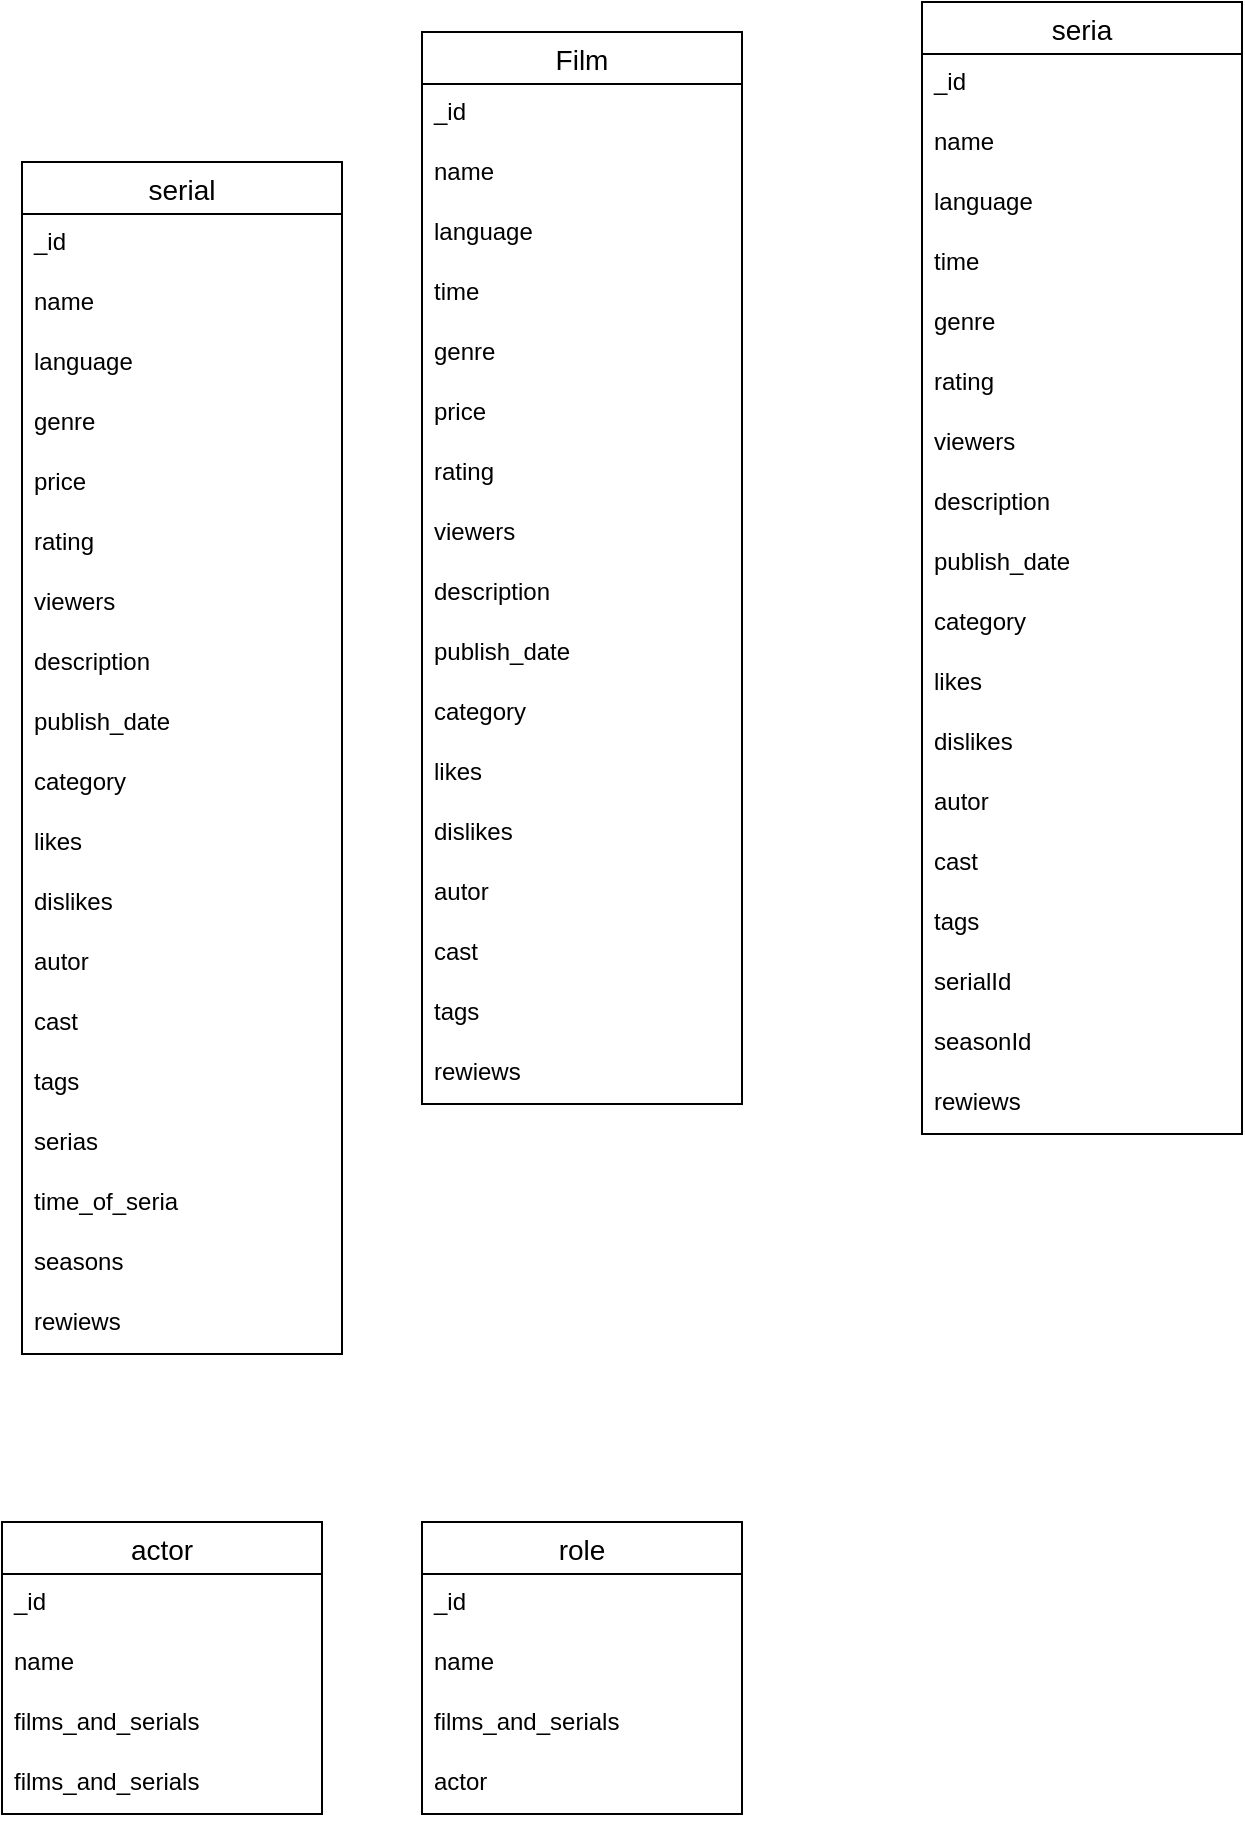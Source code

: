 <mxfile version="14.5.7" type="device"><diagram id="H-5L_pIfN1k9HJKgN9Zg" name="Page-1"><mxGraphModel dx="1673" dy="896" grid="1" gridSize="10" guides="1" tooltips="1" connect="1" arrows="1" fold="1" page="1" pageScale="1" pageWidth="827" pageHeight="1169" math="0" shadow="0"><root><mxCell id="0"/><mxCell id="1" parent="0"/><mxCell id="5pUuBU7aU33TvM7oZf7K-1" value="Film" style="swimlane;fontStyle=0;childLayout=stackLayout;horizontal=1;startSize=26;horizontalStack=0;resizeParent=1;resizeParentMax=0;resizeLast=0;collapsible=1;marginBottom=0;align=center;fontSize=14;" vertex="1" parent="1"><mxGeometry x="240" y="95" width="160" height="536" as="geometry"/></mxCell><mxCell id="5pUuBU7aU33TvM7oZf7K-2" value="_id" style="text;strokeColor=none;fillColor=none;spacingLeft=4;spacingRight=4;overflow=hidden;rotatable=0;points=[[0,0.5],[1,0.5]];portConstraint=eastwest;fontSize=12;" vertex="1" parent="5pUuBU7aU33TvM7oZf7K-1"><mxGeometry y="26" width="160" height="30" as="geometry"/></mxCell><mxCell id="5pUuBU7aU33TvM7oZf7K-3" value="name" style="text;strokeColor=none;fillColor=none;spacingLeft=4;spacingRight=4;overflow=hidden;rotatable=0;points=[[0,0.5],[1,0.5]];portConstraint=eastwest;fontSize=12;" vertex="1" parent="5pUuBU7aU33TvM7oZf7K-1"><mxGeometry y="56" width="160" height="30" as="geometry"/></mxCell><mxCell id="5pUuBU7aU33TvM7oZf7K-4" value="language" style="text;strokeColor=none;fillColor=none;spacingLeft=4;spacingRight=4;overflow=hidden;rotatable=0;points=[[0,0.5],[1,0.5]];portConstraint=eastwest;fontSize=12;" vertex="1" parent="5pUuBU7aU33TvM7oZf7K-1"><mxGeometry y="86" width="160" height="30" as="geometry"/></mxCell><mxCell id="5pUuBU7aU33TvM7oZf7K-5" value="time" style="text;strokeColor=none;fillColor=none;spacingLeft=4;spacingRight=4;overflow=hidden;rotatable=0;points=[[0,0.5],[1,0.5]];portConstraint=eastwest;fontSize=12;" vertex="1" parent="5pUuBU7aU33TvM7oZf7K-1"><mxGeometry y="116" width="160" height="30" as="geometry"/></mxCell><mxCell id="5pUuBU7aU33TvM7oZf7K-6" value="genre" style="text;strokeColor=none;fillColor=none;spacingLeft=4;spacingRight=4;overflow=hidden;rotatable=0;points=[[0,0.5],[1,0.5]];portConstraint=eastwest;fontSize=12;" vertex="1" parent="5pUuBU7aU33TvM7oZf7K-1"><mxGeometry y="146" width="160" height="30" as="geometry"/></mxCell><mxCell id="5pUuBU7aU33TvM7oZf7K-7" value="price" style="text;strokeColor=none;fillColor=none;spacingLeft=4;spacingRight=4;overflow=hidden;rotatable=0;points=[[0,0.5],[1,0.5]];portConstraint=eastwest;fontSize=12;" vertex="1" parent="5pUuBU7aU33TvM7oZf7K-1"><mxGeometry y="176" width="160" height="30" as="geometry"/></mxCell><mxCell id="5pUuBU7aU33TvM7oZf7K-8" value="rating" style="text;strokeColor=none;fillColor=none;spacingLeft=4;spacingRight=4;overflow=hidden;rotatable=0;points=[[0,0.5],[1,0.5]];portConstraint=eastwest;fontSize=12;" vertex="1" parent="5pUuBU7aU33TvM7oZf7K-1"><mxGeometry y="206" width="160" height="30" as="geometry"/></mxCell><mxCell id="5pUuBU7aU33TvM7oZf7K-9" value="viewers" style="text;strokeColor=none;fillColor=none;spacingLeft=4;spacingRight=4;overflow=hidden;rotatable=0;points=[[0,0.5],[1,0.5]];portConstraint=eastwest;fontSize=12;" vertex="1" parent="5pUuBU7aU33TvM7oZf7K-1"><mxGeometry y="236" width="160" height="30" as="geometry"/></mxCell><mxCell id="5pUuBU7aU33TvM7oZf7K-10" value="description" style="text;strokeColor=none;fillColor=none;spacingLeft=4;spacingRight=4;overflow=hidden;rotatable=0;points=[[0,0.5],[1,0.5]];portConstraint=eastwest;fontSize=12;" vertex="1" parent="5pUuBU7aU33TvM7oZf7K-1"><mxGeometry y="266" width="160" height="30" as="geometry"/></mxCell><mxCell id="5pUuBU7aU33TvM7oZf7K-11" value="publish_date" style="text;strokeColor=none;fillColor=none;spacingLeft=4;spacingRight=4;overflow=hidden;rotatable=0;points=[[0,0.5],[1,0.5]];portConstraint=eastwest;fontSize=12;" vertex="1" parent="5pUuBU7aU33TvM7oZf7K-1"><mxGeometry y="296" width="160" height="30" as="geometry"/></mxCell><mxCell id="5pUuBU7aU33TvM7oZf7K-12" value="category" style="text;strokeColor=none;fillColor=none;spacingLeft=4;spacingRight=4;overflow=hidden;rotatable=0;points=[[0,0.5],[1,0.5]];portConstraint=eastwest;fontSize=12;" vertex="1" parent="5pUuBU7aU33TvM7oZf7K-1"><mxGeometry y="326" width="160" height="30" as="geometry"/></mxCell><mxCell id="5pUuBU7aU33TvM7oZf7K-13" value="likes" style="text;strokeColor=none;fillColor=none;spacingLeft=4;spacingRight=4;overflow=hidden;rotatable=0;points=[[0,0.5],[1,0.5]];portConstraint=eastwest;fontSize=12;" vertex="1" parent="5pUuBU7aU33TvM7oZf7K-1"><mxGeometry y="356" width="160" height="30" as="geometry"/></mxCell><mxCell id="5pUuBU7aU33TvM7oZf7K-14" value="dislikes" style="text;strokeColor=none;fillColor=none;spacingLeft=4;spacingRight=4;overflow=hidden;rotatable=0;points=[[0,0.5],[1,0.5]];portConstraint=eastwest;fontSize=12;" vertex="1" parent="5pUuBU7aU33TvM7oZf7K-1"><mxGeometry y="386" width="160" height="30" as="geometry"/></mxCell><mxCell id="5pUuBU7aU33TvM7oZf7K-15" value="autor" style="text;strokeColor=none;fillColor=none;spacingLeft=4;spacingRight=4;overflow=hidden;rotatable=0;points=[[0,0.5],[1,0.5]];portConstraint=eastwest;fontSize=12;" vertex="1" parent="5pUuBU7aU33TvM7oZf7K-1"><mxGeometry y="416" width="160" height="30" as="geometry"/></mxCell><mxCell id="5pUuBU7aU33TvM7oZf7K-16" value="cast" style="text;strokeColor=none;fillColor=none;spacingLeft=4;spacingRight=4;overflow=hidden;rotatable=0;points=[[0,0.5],[1,0.5]];portConstraint=eastwest;fontSize=12;" vertex="1" parent="5pUuBU7aU33TvM7oZf7K-1"><mxGeometry y="446" width="160" height="30" as="geometry"/></mxCell><mxCell id="5pUuBU7aU33TvM7oZf7K-17" value="tags" style="text;strokeColor=none;fillColor=none;spacingLeft=4;spacingRight=4;overflow=hidden;rotatable=0;points=[[0,0.5],[1,0.5]];portConstraint=eastwest;fontSize=12;" vertex="1" parent="5pUuBU7aU33TvM7oZf7K-1"><mxGeometry y="476" width="160" height="30" as="geometry"/></mxCell><mxCell id="5pUuBU7aU33TvM7oZf7K-68" value="rewiews" style="text;strokeColor=none;fillColor=none;spacingLeft=4;spacingRight=4;overflow=hidden;rotatable=0;points=[[0,0.5],[1,0.5]];portConstraint=eastwest;fontSize=12;" vertex="1" parent="5pUuBU7aU33TvM7oZf7K-1"><mxGeometry y="506" width="160" height="30" as="geometry"/></mxCell><mxCell id="5pUuBU7aU33TvM7oZf7K-18" value="serial" style="swimlane;fontStyle=0;childLayout=stackLayout;horizontal=1;startSize=26;horizontalStack=0;resizeParent=1;resizeParentMax=0;resizeLast=0;collapsible=1;marginBottom=0;align=center;fontSize=14;" vertex="1" parent="1"><mxGeometry x="40" y="160" width="160" height="596" as="geometry"/></mxCell><mxCell id="5pUuBU7aU33TvM7oZf7K-19" value="_id" style="text;strokeColor=none;fillColor=none;spacingLeft=4;spacingRight=4;overflow=hidden;rotatable=0;points=[[0,0.5],[1,0.5]];portConstraint=eastwest;fontSize=12;" vertex="1" parent="5pUuBU7aU33TvM7oZf7K-18"><mxGeometry y="26" width="160" height="30" as="geometry"/></mxCell><mxCell id="5pUuBU7aU33TvM7oZf7K-20" value="name" style="text;strokeColor=none;fillColor=none;spacingLeft=4;spacingRight=4;overflow=hidden;rotatable=0;points=[[0,0.5],[1,0.5]];portConstraint=eastwest;fontSize=12;" vertex="1" parent="5pUuBU7aU33TvM7oZf7K-18"><mxGeometry y="56" width="160" height="30" as="geometry"/></mxCell><mxCell id="5pUuBU7aU33TvM7oZf7K-21" value="language" style="text;strokeColor=none;fillColor=none;spacingLeft=4;spacingRight=4;overflow=hidden;rotatable=0;points=[[0,0.5],[1,0.5]];portConstraint=eastwest;fontSize=12;" vertex="1" parent="5pUuBU7aU33TvM7oZf7K-18"><mxGeometry y="86" width="160" height="30" as="geometry"/></mxCell><mxCell id="5pUuBU7aU33TvM7oZf7K-23" value="genre" style="text;strokeColor=none;fillColor=none;spacingLeft=4;spacingRight=4;overflow=hidden;rotatable=0;points=[[0,0.5],[1,0.5]];portConstraint=eastwest;fontSize=12;" vertex="1" parent="5pUuBU7aU33TvM7oZf7K-18"><mxGeometry y="116" width="160" height="30" as="geometry"/></mxCell><mxCell id="5pUuBU7aU33TvM7oZf7K-24" value="price" style="text;strokeColor=none;fillColor=none;spacingLeft=4;spacingRight=4;overflow=hidden;rotatable=0;points=[[0,0.5],[1,0.5]];portConstraint=eastwest;fontSize=12;" vertex="1" parent="5pUuBU7aU33TvM7oZf7K-18"><mxGeometry y="146" width="160" height="30" as="geometry"/></mxCell><mxCell id="5pUuBU7aU33TvM7oZf7K-25" value="rating" style="text;strokeColor=none;fillColor=none;spacingLeft=4;spacingRight=4;overflow=hidden;rotatable=0;points=[[0,0.5],[1,0.5]];portConstraint=eastwest;fontSize=12;" vertex="1" parent="5pUuBU7aU33TvM7oZf7K-18"><mxGeometry y="176" width="160" height="30" as="geometry"/></mxCell><mxCell id="5pUuBU7aU33TvM7oZf7K-26" value="viewers" style="text;strokeColor=none;fillColor=none;spacingLeft=4;spacingRight=4;overflow=hidden;rotatable=0;points=[[0,0.5],[1,0.5]];portConstraint=eastwest;fontSize=12;" vertex="1" parent="5pUuBU7aU33TvM7oZf7K-18"><mxGeometry y="206" width="160" height="30" as="geometry"/></mxCell><mxCell id="5pUuBU7aU33TvM7oZf7K-27" value="description" style="text;strokeColor=none;fillColor=none;spacingLeft=4;spacingRight=4;overflow=hidden;rotatable=0;points=[[0,0.5],[1,0.5]];portConstraint=eastwest;fontSize=12;" vertex="1" parent="5pUuBU7aU33TvM7oZf7K-18"><mxGeometry y="236" width="160" height="30" as="geometry"/></mxCell><mxCell id="5pUuBU7aU33TvM7oZf7K-28" value="publish_date" style="text;strokeColor=none;fillColor=none;spacingLeft=4;spacingRight=4;overflow=hidden;rotatable=0;points=[[0,0.5],[1,0.5]];portConstraint=eastwest;fontSize=12;" vertex="1" parent="5pUuBU7aU33TvM7oZf7K-18"><mxGeometry y="266" width="160" height="30" as="geometry"/></mxCell><mxCell id="5pUuBU7aU33TvM7oZf7K-29" value="category" style="text;strokeColor=none;fillColor=none;spacingLeft=4;spacingRight=4;overflow=hidden;rotatable=0;points=[[0,0.5],[1,0.5]];portConstraint=eastwest;fontSize=12;" vertex="1" parent="5pUuBU7aU33TvM7oZf7K-18"><mxGeometry y="296" width="160" height="30" as="geometry"/></mxCell><mxCell id="5pUuBU7aU33TvM7oZf7K-30" value="likes" style="text;strokeColor=none;fillColor=none;spacingLeft=4;spacingRight=4;overflow=hidden;rotatable=0;points=[[0,0.5],[1,0.5]];portConstraint=eastwest;fontSize=12;" vertex="1" parent="5pUuBU7aU33TvM7oZf7K-18"><mxGeometry y="326" width="160" height="30" as="geometry"/></mxCell><mxCell id="5pUuBU7aU33TvM7oZf7K-31" value="dislikes" style="text;strokeColor=none;fillColor=none;spacingLeft=4;spacingRight=4;overflow=hidden;rotatable=0;points=[[0,0.5],[1,0.5]];portConstraint=eastwest;fontSize=12;" vertex="1" parent="5pUuBU7aU33TvM7oZf7K-18"><mxGeometry y="356" width="160" height="30" as="geometry"/></mxCell><mxCell id="5pUuBU7aU33TvM7oZf7K-32" value="autor" style="text;strokeColor=none;fillColor=none;spacingLeft=4;spacingRight=4;overflow=hidden;rotatable=0;points=[[0,0.5],[1,0.5]];portConstraint=eastwest;fontSize=12;" vertex="1" parent="5pUuBU7aU33TvM7oZf7K-18"><mxGeometry y="386" width="160" height="30" as="geometry"/></mxCell><mxCell id="5pUuBU7aU33TvM7oZf7K-33" value="cast" style="text;strokeColor=none;fillColor=none;spacingLeft=4;spacingRight=4;overflow=hidden;rotatable=0;points=[[0,0.5],[1,0.5]];portConstraint=eastwest;fontSize=12;" vertex="1" parent="5pUuBU7aU33TvM7oZf7K-18"><mxGeometry y="416" width="160" height="30" as="geometry"/></mxCell><mxCell id="5pUuBU7aU33TvM7oZf7K-34" value="tags" style="text;strokeColor=none;fillColor=none;spacingLeft=4;spacingRight=4;overflow=hidden;rotatable=0;points=[[0,0.5],[1,0.5]];portConstraint=eastwest;fontSize=12;" vertex="1" parent="5pUuBU7aU33TvM7oZf7K-18"><mxGeometry y="446" width="160" height="30" as="geometry"/></mxCell><mxCell id="5pUuBU7aU33TvM7oZf7K-35" value="serias" style="text;strokeColor=none;fillColor=none;spacingLeft=4;spacingRight=4;overflow=hidden;rotatable=0;points=[[0,0.5],[1,0.5]];portConstraint=eastwest;fontSize=12;" vertex="1" parent="5pUuBU7aU33TvM7oZf7K-18"><mxGeometry y="476" width="160" height="30" as="geometry"/></mxCell><mxCell id="5pUuBU7aU33TvM7oZf7K-36" value="time_of_seria" style="text;strokeColor=none;fillColor=none;spacingLeft=4;spacingRight=4;overflow=hidden;rotatable=0;points=[[0,0.5],[1,0.5]];portConstraint=eastwest;fontSize=12;" vertex="1" parent="5pUuBU7aU33TvM7oZf7K-18"><mxGeometry y="506" width="160" height="30" as="geometry"/></mxCell><mxCell id="5pUuBU7aU33TvM7oZf7K-54" value="seasons" style="text;strokeColor=none;fillColor=none;spacingLeft=4;spacingRight=4;overflow=hidden;rotatable=0;points=[[0,0.5],[1,0.5]];portConstraint=eastwest;fontSize=12;" vertex="1" parent="5pUuBU7aU33TvM7oZf7K-18"><mxGeometry y="536" width="160" height="30" as="geometry"/></mxCell><mxCell id="5pUuBU7aU33TvM7oZf7K-67" value="rewiews" style="text;strokeColor=none;fillColor=none;spacingLeft=4;spacingRight=4;overflow=hidden;rotatable=0;points=[[0,0.5],[1,0.5]];portConstraint=eastwest;fontSize=12;" vertex="1" parent="5pUuBU7aU33TvM7oZf7K-18"><mxGeometry y="566" width="160" height="30" as="geometry"/></mxCell><mxCell id="5pUuBU7aU33TvM7oZf7K-37" value="seria" style="swimlane;fontStyle=0;childLayout=stackLayout;horizontal=1;startSize=26;horizontalStack=0;resizeParent=1;resizeParentMax=0;resizeLast=0;collapsible=1;marginBottom=0;align=center;fontSize=14;" vertex="1" parent="1"><mxGeometry x="490" y="80" width="160" height="566" as="geometry"/></mxCell><mxCell id="5pUuBU7aU33TvM7oZf7K-38" value="_id" style="text;strokeColor=none;fillColor=none;spacingLeft=4;spacingRight=4;overflow=hidden;rotatable=0;points=[[0,0.5],[1,0.5]];portConstraint=eastwest;fontSize=12;" vertex="1" parent="5pUuBU7aU33TvM7oZf7K-37"><mxGeometry y="26" width="160" height="30" as="geometry"/></mxCell><mxCell id="5pUuBU7aU33TvM7oZf7K-39" value="name" style="text;strokeColor=none;fillColor=none;spacingLeft=4;spacingRight=4;overflow=hidden;rotatable=0;points=[[0,0.5],[1,0.5]];portConstraint=eastwest;fontSize=12;" vertex="1" parent="5pUuBU7aU33TvM7oZf7K-37"><mxGeometry y="56" width="160" height="30" as="geometry"/></mxCell><mxCell id="5pUuBU7aU33TvM7oZf7K-40" value="language" style="text;strokeColor=none;fillColor=none;spacingLeft=4;spacingRight=4;overflow=hidden;rotatable=0;points=[[0,0.5],[1,0.5]];portConstraint=eastwest;fontSize=12;" vertex="1" parent="5pUuBU7aU33TvM7oZf7K-37"><mxGeometry y="86" width="160" height="30" as="geometry"/></mxCell><mxCell id="5pUuBU7aU33TvM7oZf7K-41" value="time" style="text;strokeColor=none;fillColor=none;spacingLeft=4;spacingRight=4;overflow=hidden;rotatable=0;points=[[0,0.5],[1,0.5]];portConstraint=eastwest;fontSize=12;" vertex="1" parent="5pUuBU7aU33TvM7oZf7K-37"><mxGeometry y="116" width="160" height="30" as="geometry"/></mxCell><mxCell id="5pUuBU7aU33TvM7oZf7K-42" value="genre" style="text;strokeColor=none;fillColor=none;spacingLeft=4;spacingRight=4;overflow=hidden;rotatable=0;points=[[0,0.5],[1,0.5]];portConstraint=eastwest;fontSize=12;" vertex="1" parent="5pUuBU7aU33TvM7oZf7K-37"><mxGeometry y="146" width="160" height="30" as="geometry"/></mxCell><mxCell id="5pUuBU7aU33TvM7oZf7K-44" value="rating" style="text;strokeColor=none;fillColor=none;spacingLeft=4;spacingRight=4;overflow=hidden;rotatable=0;points=[[0,0.5],[1,0.5]];portConstraint=eastwest;fontSize=12;" vertex="1" parent="5pUuBU7aU33TvM7oZf7K-37"><mxGeometry y="176" width="160" height="30" as="geometry"/></mxCell><mxCell id="5pUuBU7aU33TvM7oZf7K-45" value="viewers" style="text;strokeColor=none;fillColor=none;spacingLeft=4;spacingRight=4;overflow=hidden;rotatable=0;points=[[0,0.5],[1,0.5]];portConstraint=eastwest;fontSize=12;" vertex="1" parent="5pUuBU7aU33TvM7oZf7K-37"><mxGeometry y="206" width="160" height="30" as="geometry"/></mxCell><mxCell id="5pUuBU7aU33TvM7oZf7K-46" value="description" style="text;strokeColor=none;fillColor=none;spacingLeft=4;spacingRight=4;overflow=hidden;rotatable=0;points=[[0,0.5],[1,0.5]];portConstraint=eastwest;fontSize=12;" vertex="1" parent="5pUuBU7aU33TvM7oZf7K-37"><mxGeometry y="236" width="160" height="30" as="geometry"/></mxCell><mxCell id="5pUuBU7aU33TvM7oZf7K-47" value="publish_date" style="text;strokeColor=none;fillColor=none;spacingLeft=4;spacingRight=4;overflow=hidden;rotatable=0;points=[[0,0.5],[1,0.5]];portConstraint=eastwest;fontSize=12;" vertex="1" parent="5pUuBU7aU33TvM7oZf7K-37"><mxGeometry y="266" width="160" height="30" as="geometry"/></mxCell><mxCell id="5pUuBU7aU33TvM7oZf7K-48" value="category" style="text;strokeColor=none;fillColor=none;spacingLeft=4;spacingRight=4;overflow=hidden;rotatable=0;points=[[0,0.5],[1,0.5]];portConstraint=eastwest;fontSize=12;" vertex="1" parent="5pUuBU7aU33TvM7oZf7K-37"><mxGeometry y="296" width="160" height="30" as="geometry"/></mxCell><mxCell id="5pUuBU7aU33TvM7oZf7K-49" value="likes" style="text;strokeColor=none;fillColor=none;spacingLeft=4;spacingRight=4;overflow=hidden;rotatable=0;points=[[0,0.5],[1,0.5]];portConstraint=eastwest;fontSize=12;" vertex="1" parent="5pUuBU7aU33TvM7oZf7K-37"><mxGeometry y="326" width="160" height="30" as="geometry"/></mxCell><mxCell id="5pUuBU7aU33TvM7oZf7K-50" value="dislikes" style="text;strokeColor=none;fillColor=none;spacingLeft=4;spacingRight=4;overflow=hidden;rotatable=0;points=[[0,0.5],[1,0.5]];portConstraint=eastwest;fontSize=12;" vertex="1" parent="5pUuBU7aU33TvM7oZf7K-37"><mxGeometry y="356" width="160" height="30" as="geometry"/></mxCell><mxCell id="5pUuBU7aU33TvM7oZf7K-51" value="autor" style="text;strokeColor=none;fillColor=none;spacingLeft=4;spacingRight=4;overflow=hidden;rotatable=0;points=[[0,0.5],[1,0.5]];portConstraint=eastwest;fontSize=12;" vertex="1" parent="5pUuBU7aU33TvM7oZf7K-37"><mxGeometry y="386" width="160" height="30" as="geometry"/></mxCell><mxCell id="5pUuBU7aU33TvM7oZf7K-52" value="cast" style="text;strokeColor=none;fillColor=none;spacingLeft=4;spacingRight=4;overflow=hidden;rotatable=0;points=[[0,0.5],[1,0.5]];portConstraint=eastwest;fontSize=12;" vertex="1" parent="5pUuBU7aU33TvM7oZf7K-37"><mxGeometry y="416" width="160" height="30" as="geometry"/></mxCell><mxCell id="5pUuBU7aU33TvM7oZf7K-53" value="tags" style="text;strokeColor=none;fillColor=none;spacingLeft=4;spacingRight=4;overflow=hidden;rotatable=0;points=[[0,0.5],[1,0.5]];portConstraint=eastwest;fontSize=12;" vertex="1" parent="5pUuBU7aU33TvM7oZf7K-37"><mxGeometry y="446" width="160" height="30" as="geometry"/></mxCell><mxCell id="5pUuBU7aU33TvM7oZf7K-55" value="serialId" style="text;strokeColor=none;fillColor=none;spacingLeft=4;spacingRight=4;overflow=hidden;rotatable=0;points=[[0,0.5],[1,0.5]];portConstraint=eastwest;fontSize=12;" vertex="1" parent="5pUuBU7aU33TvM7oZf7K-37"><mxGeometry y="476" width="160" height="30" as="geometry"/></mxCell><mxCell id="5pUuBU7aU33TvM7oZf7K-56" value="seasonId" style="text;strokeColor=none;fillColor=none;spacingLeft=4;spacingRight=4;overflow=hidden;rotatable=0;points=[[0,0.5],[1,0.5]];portConstraint=eastwest;fontSize=12;" vertex="1" parent="5pUuBU7aU33TvM7oZf7K-37"><mxGeometry y="506" width="160" height="30" as="geometry"/></mxCell><mxCell id="5pUuBU7aU33TvM7oZf7K-69" value="rewiews" style="text;strokeColor=none;fillColor=none;spacingLeft=4;spacingRight=4;overflow=hidden;rotatable=0;points=[[0,0.5],[1,0.5]];portConstraint=eastwest;fontSize=12;" vertex="1" parent="5pUuBU7aU33TvM7oZf7K-37"><mxGeometry y="536" width="160" height="30" as="geometry"/></mxCell><mxCell id="5pUuBU7aU33TvM7oZf7K-57" value="actor" style="swimlane;fontStyle=0;childLayout=stackLayout;horizontal=1;startSize=26;horizontalStack=0;resizeParent=1;resizeParentMax=0;resizeLast=0;collapsible=1;marginBottom=0;align=center;fontSize=14;" vertex="1" parent="1"><mxGeometry x="30" y="840" width="160" height="146" as="geometry"/></mxCell><mxCell id="5pUuBU7aU33TvM7oZf7K-58" value="_id" style="text;strokeColor=none;fillColor=none;spacingLeft=4;spacingRight=4;overflow=hidden;rotatable=0;points=[[0,0.5],[1,0.5]];portConstraint=eastwest;fontSize=12;" vertex="1" parent="5pUuBU7aU33TvM7oZf7K-57"><mxGeometry y="26" width="160" height="30" as="geometry"/></mxCell><mxCell id="5pUuBU7aU33TvM7oZf7K-59" value="name" style="text;strokeColor=none;fillColor=none;spacingLeft=4;spacingRight=4;overflow=hidden;rotatable=0;points=[[0,0.5],[1,0.5]];portConstraint=eastwest;fontSize=12;" vertex="1" parent="5pUuBU7aU33TvM7oZf7K-57"><mxGeometry y="56" width="160" height="30" as="geometry"/></mxCell><mxCell id="5pUuBU7aU33TvM7oZf7K-60" value="films_and_serials" style="text;strokeColor=none;fillColor=none;spacingLeft=4;spacingRight=4;overflow=hidden;rotatable=0;points=[[0,0.5],[1,0.5]];portConstraint=eastwest;fontSize=12;" vertex="1" parent="5pUuBU7aU33TvM7oZf7K-57"><mxGeometry y="86" width="160" height="30" as="geometry"/></mxCell><mxCell id="5pUuBU7aU33TvM7oZf7K-61" value="films_and_serials" style="text;strokeColor=none;fillColor=none;spacingLeft=4;spacingRight=4;overflow=hidden;rotatable=0;points=[[0,0.5],[1,0.5]];portConstraint=eastwest;fontSize=12;" vertex="1" parent="5pUuBU7aU33TvM7oZf7K-57"><mxGeometry y="116" width="160" height="30" as="geometry"/></mxCell><mxCell id="5pUuBU7aU33TvM7oZf7K-62" value="role" style="swimlane;fontStyle=0;childLayout=stackLayout;horizontal=1;startSize=26;horizontalStack=0;resizeParent=1;resizeParentMax=0;resizeLast=0;collapsible=1;marginBottom=0;align=center;fontSize=14;" vertex="1" parent="1"><mxGeometry x="240" y="840" width="160" height="146" as="geometry"/></mxCell><mxCell id="5pUuBU7aU33TvM7oZf7K-63" value="_id" style="text;strokeColor=none;fillColor=none;spacingLeft=4;spacingRight=4;overflow=hidden;rotatable=0;points=[[0,0.5],[1,0.5]];portConstraint=eastwest;fontSize=12;" vertex="1" parent="5pUuBU7aU33TvM7oZf7K-62"><mxGeometry y="26" width="160" height="30" as="geometry"/></mxCell><mxCell id="5pUuBU7aU33TvM7oZf7K-64" value="name" style="text;strokeColor=none;fillColor=none;spacingLeft=4;spacingRight=4;overflow=hidden;rotatable=0;points=[[0,0.5],[1,0.5]];portConstraint=eastwest;fontSize=12;" vertex="1" parent="5pUuBU7aU33TvM7oZf7K-62"><mxGeometry y="56" width="160" height="30" as="geometry"/></mxCell><mxCell id="5pUuBU7aU33TvM7oZf7K-65" value="films_and_serials" style="text;strokeColor=none;fillColor=none;spacingLeft=4;spacingRight=4;overflow=hidden;rotatable=0;points=[[0,0.5],[1,0.5]];portConstraint=eastwest;fontSize=12;" vertex="1" parent="5pUuBU7aU33TvM7oZf7K-62"><mxGeometry y="86" width="160" height="30" as="geometry"/></mxCell><mxCell id="5pUuBU7aU33TvM7oZf7K-66" value="actor" style="text;strokeColor=none;fillColor=none;spacingLeft=4;spacingRight=4;overflow=hidden;rotatable=0;points=[[0,0.5],[1,0.5]];portConstraint=eastwest;fontSize=12;" vertex="1" parent="5pUuBU7aU33TvM7oZf7K-62"><mxGeometry y="116" width="160" height="30" as="geometry"/></mxCell></root></mxGraphModel></diagram></mxfile>
